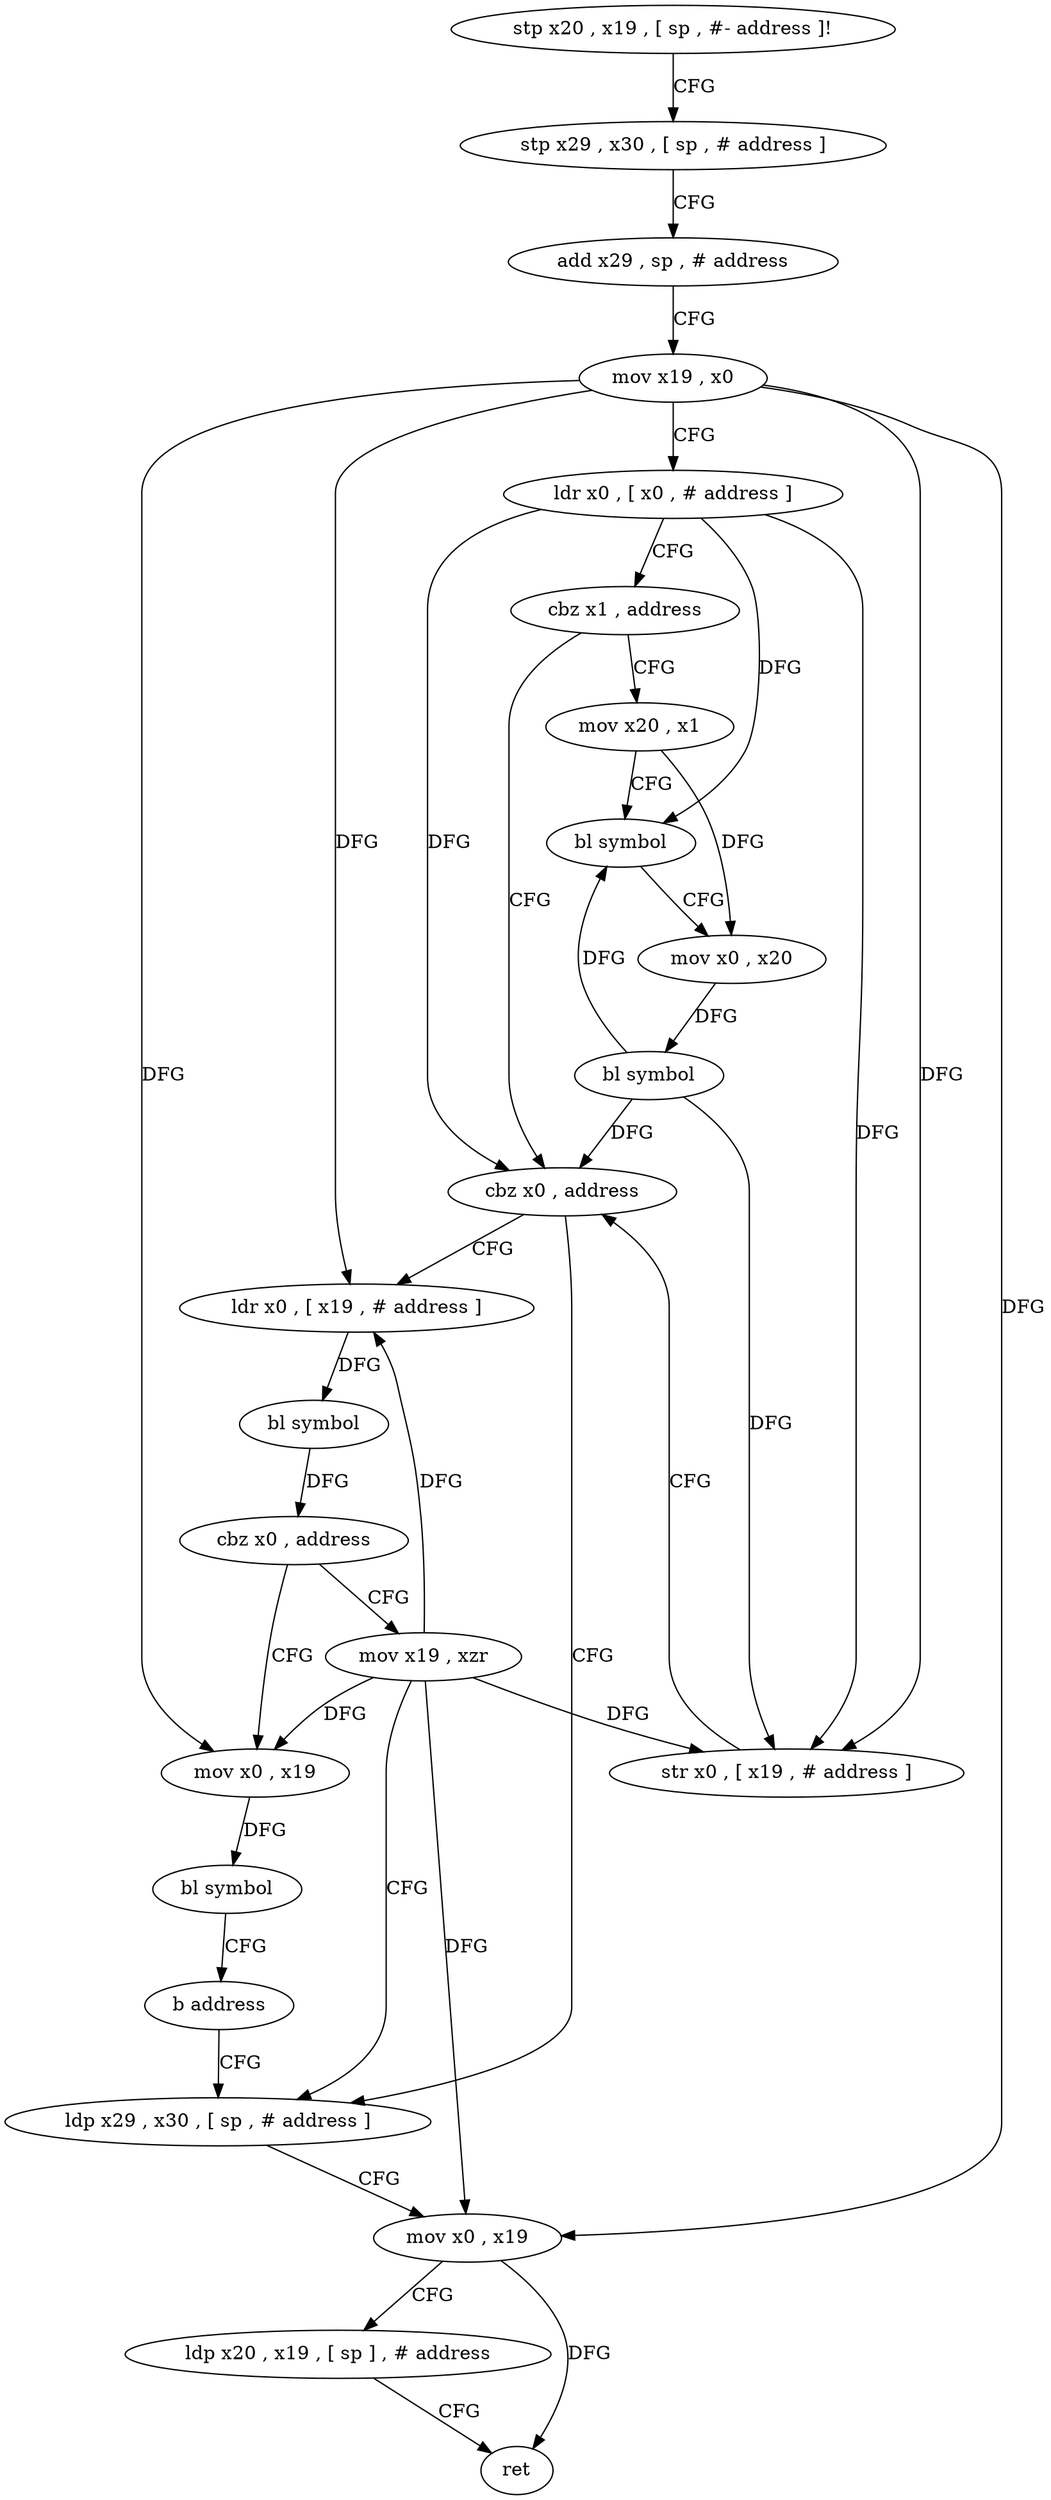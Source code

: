 digraph "func" {
"84860" [label = "stp x20 , x19 , [ sp , #- address ]!" ]
"84864" [label = "stp x29 , x30 , [ sp , # address ]" ]
"84868" [label = "add x29 , sp , # address" ]
"84872" [label = "mov x19 , x0" ]
"84876" [label = "ldr x0 , [ x0 , # address ]" ]
"84880" [label = "cbz x1 , address" ]
"84904" [label = "cbz x0 , address" ]
"84884" [label = "mov x20 , x1" ]
"84936" [label = "ldp x29 , x30 , [ sp , # address ]" ]
"84908" [label = "ldr x0 , [ x19 , # address ]" ]
"84888" [label = "bl symbol" ]
"84892" [label = "mov x0 , x20" ]
"84896" [label = "bl symbol" ]
"84900" [label = "str x0 , [ x19 , # address ]" ]
"84940" [label = "mov x0 , x19" ]
"84944" [label = "ldp x20 , x19 , [ sp ] , # address" ]
"84948" [label = "ret" ]
"84912" [label = "bl symbol" ]
"84916" [label = "cbz x0 , address" ]
"84932" [label = "mov x19 , xzr" ]
"84920" [label = "mov x0 , x19" ]
"84924" [label = "bl symbol" ]
"84928" [label = "b address" ]
"84860" -> "84864" [ label = "CFG" ]
"84864" -> "84868" [ label = "CFG" ]
"84868" -> "84872" [ label = "CFG" ]
"84872" -> "84876" [ label = "CFG" ]
"84872" -> "84900" [ label = "DFG" ]
"84872" -> "84940" [ label = "DFG" ]
"84872" -> "84908" [ label = "DFG" ]
"84872" -> "84920" [ label = "DFG" ]
"84876" -> "84880" [ label = "CFG" ]
"84876" -> "84904" [ label = "DFG" ]
"84876" -> "84888" [ label = "DFG" ]
"84876" -> "84900" [ label = "DFG" ]
"84880" -> "84904" [ label = "CFG" ]
"84880" -> "84884" [ label = "CFG" ]
"84904" -> "84936" [ label = "CFG" ]
"84904" -> "84908" [ label = "CFG" ]
"84884" -> "84888" [ label = "CFG" ]
"84884" -> "84892" [ label = "DFG" ]
"84936" -> "84940" [ label = "CFG" ]
"84908" -> "84912" [ label = "DFG" ]
"84888" -> "84892" [ label = "CFG" ]
"84892" -> "84896" [ label = "DFG" ]
"84896" -> "84900" [ label = "DFG" ]
"84896" -> "84904" [ label = "DFG" ]
"84896" -> "84888" [ label = "DFG" ]
"84900" -> "84904" [ label = "CFG" ]
"84940" -> "84944" [ label = "CFG" ]
"84940" -> "84948" [ label = "DFG" ]
"84944" -> "84948" [ label = "CFG" ]
"84912" -> "84916" [ label = "DFG" ]
"84916" -> "84932" [ label = "CFG" ]
"84916" -> "84920" [ label = "CFG" ]
"84932" -> "84936" [ label = "CFG" ]
"84932" -> "84940" [ label = "DFG" ]
"84932" -> "84908" [ label = "DFG" ]
"84932" -> "84900" [ label = "DFG" ]
"84932" -> "84920" [ label = "DFG" ]
"84920" -> "84924" [ label = "DFG" ]
"84924" -> "84928" [ label = "CFG" ]
"84928" -> "84936" [ label = "CFG" ]
}
